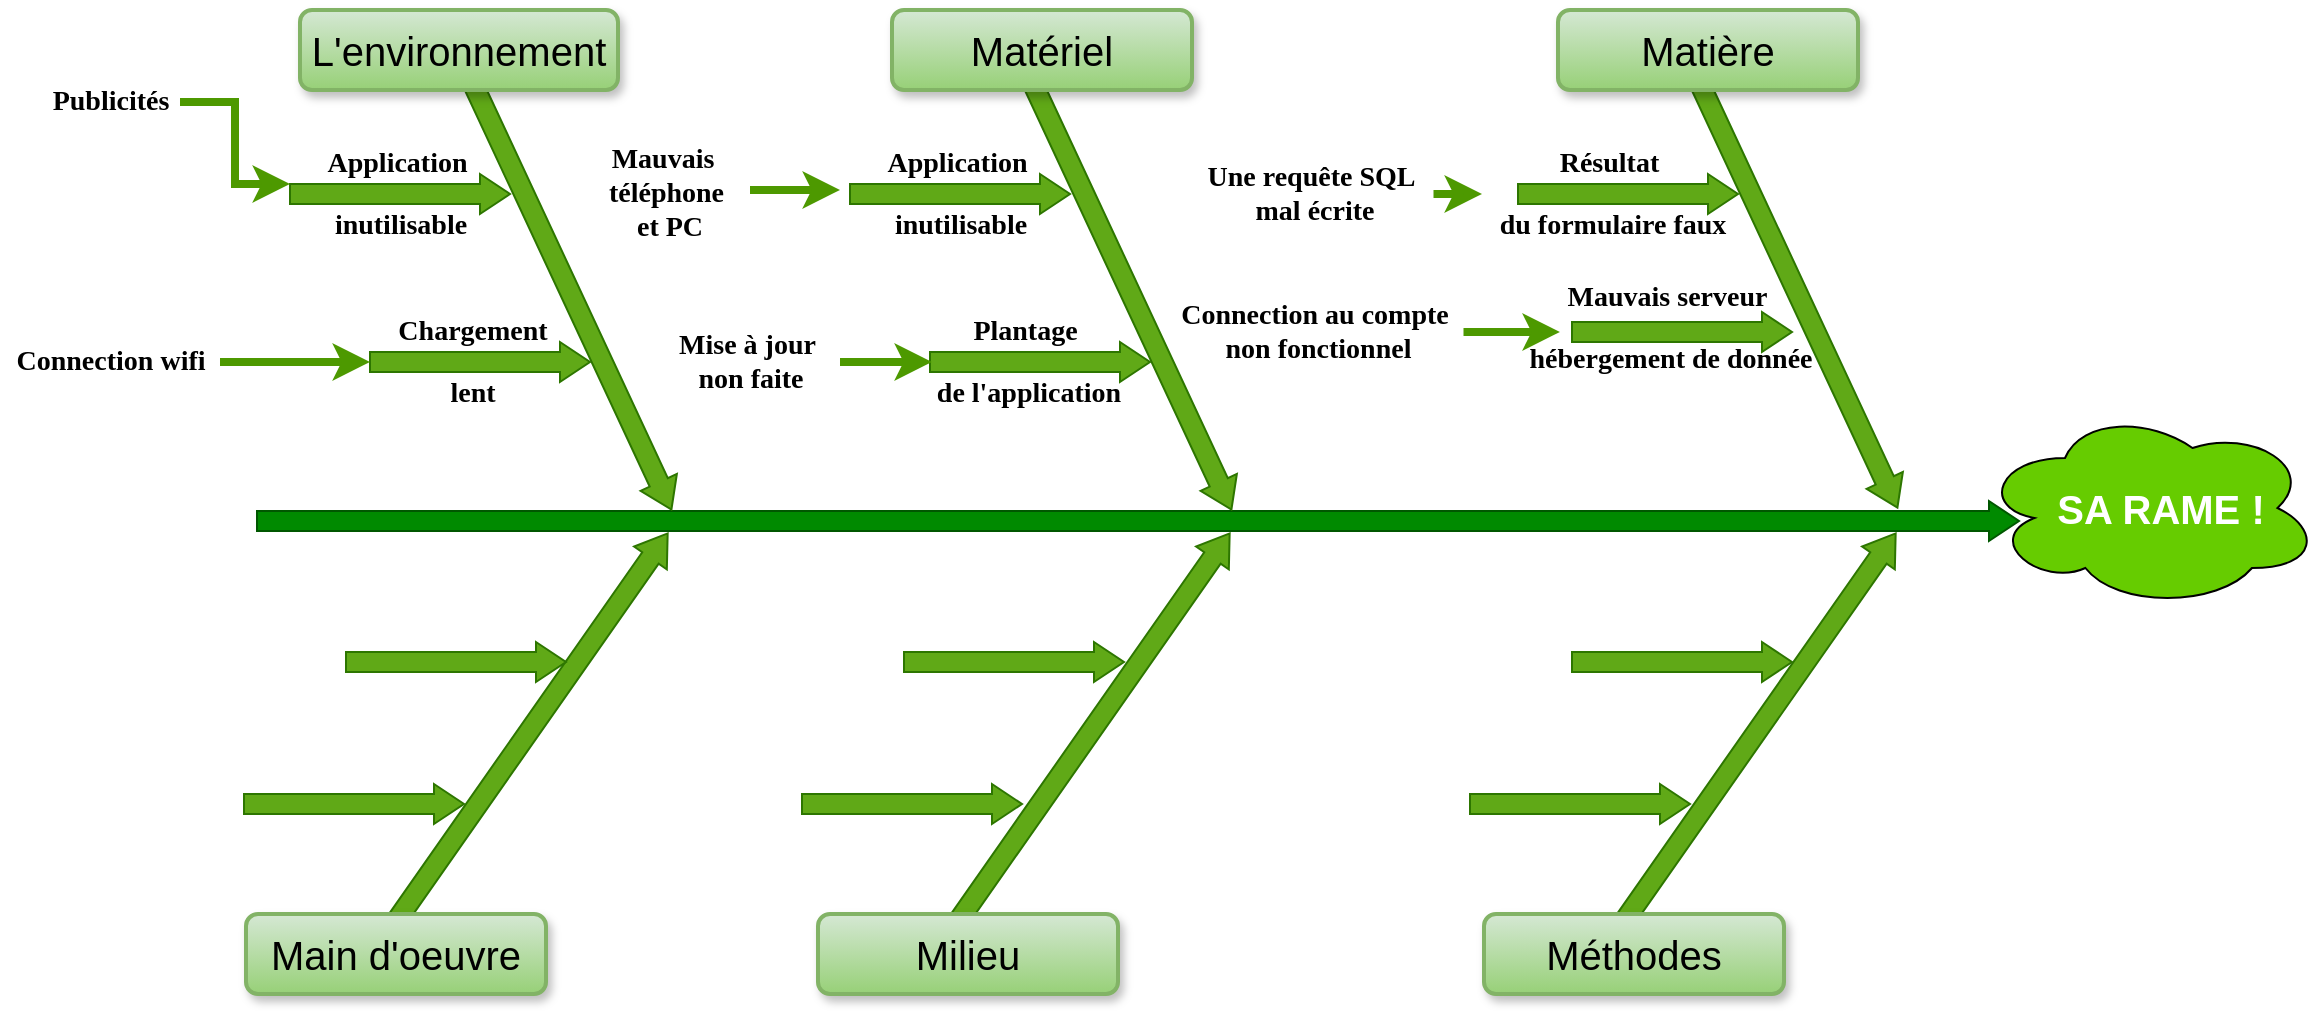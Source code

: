 <mxfile version="17.5.0" type="github">
  <diagram name="Page-1" id="b7a7eaba-c6c5-6fbe-34ae-1d3a4219ac39">
    <mxGraphModel dx="922" dy="471" grid="1" gridSize="10" guides="1" tooltips="1" connect="1" arrows="1" fold="1" page="1" pageScale="1.5" pageWidth="1169" pageHeight="826" background="none" math="0" shadow="0">
      <root>
        <mxCell id="0" style=";html=1;" />
        <mxCell id="1" style=";html=1;" parent="0" />
        <mxCell id="yY62R9y1dSUibu5uFj24-23" value="" style="ellipse;shape=cloud;whiteSpace=wrap;html=1;shadow=0;glass=0;sketch=0;fontFamily=Times New Roman;fontSize=14;fontColor=#000000;fillColor=#66CC00;" vertex="1" parent="1">
          <mxGeometry x="1150" y="563" width="170" height="100" as="geometry" />
        </mxCell>
        <mxCell id="279d4c6e8b4f5ae2-2" value="" style="html=1;shadow=0;dashed=0;align=center;verticalAlign=middle;shape=mxgraph.arrows2.arrow;dy=0.5;dx=15;direction=north;notch=0;rounded=0;strokeWidth=1;fontSize=20;rotation=35;fillColor=#60a917;fontColor=#ffffff;strokeColor=#2D7600;" parent="1" vertex="1">
          <mxGeometry x="415" y="604" width="20" height="240" as="geometry" />
        </mxCell>
        <mxCell id="279d4c6e8b4f5ae2-3" value="" style="html=1;shadow=0;dashed=0;align=center;verticalAlign=middle;shape=mxgraph.arrows2.arrow;dy=0.5;dx=15;direction=north;notch=0;rounded=0;strokeWidth=1;fontSize=20;rotation=35;fillColor=#60a917;fontColor=#ffffff;strokeColor=#2D7600;" parent="1" vertex="1">
          <mxGeometry x="696" y="604" width="20" height="240" as="geometry" />
        </mxCell>
        <mxCell id="279d4c6e8b4f5ae2-4" value="" style="html=1;shadow=0;dashed=0;align=center;verticalAlign=middle;shape=mxgraph.arrows2.arrow;dy=0.5;dx=15;direction=north;notch=0;rounded=0;strokeWidth=1;fontSize=20;rotation=35;fillColor=#60a917;fontColor=#ffffff;strokeColor=#2D7600;" parent="1" vertex="1">
          <mxGeometry x="1029" y="604" width="20" height="240" as="geometry" />
        </mxCell>
        <mxCell id="279d4c6e8b4f5ae2-5" value="" style="html=1;shadow=0;dashed=0;align=center;verticalAlign=middle;shape=mxgraph.arrows2.arrow;dy=0.5;dx=15;direction=north;notch=0;rounded=0;strokeWidth=1;fontSize=20;rotation=90;fillColor=#008a00;fontColor=#ffffff;strokeColor=#005700;" parent="1" vertex="1">
          <mxGeometry x="719" y="179" width="20" height="881" as="geometry" />
        </mxCell>
        <mxCell id="279d4c6e8b4f5ae2-6" value="" style="html=1;shadow=0;dashed=0;align=center;verticalAlign=middle;shape=mxgraph.arrows2.arrow;dy=0.5;dx=15;direction=north;notch=0;rounded=0;strokeWidth=1;fontSize=20;rotation=155;fillColor=#60a917;fontColor=#ffffff;strokeColor=#2D7600;" parent="1" vertex="1">
          <mxGeometry x="435" y="385" width="20" height="240" as="geometry" />
        </mxCell>
        <mxCell id="279d4c6e8b4f5ae2-7" value="" style="html=1;shadow=0;dashed=0;align=center;verticalAlign=middle;shape=mxgraph.arrows2.arrow;dy=0.5;dx=15;direction=north;notch=0;rounded=0;strokeWidth=1;fontSize=20;rotation=155;fillColor=#60a917;fontColor=#ffffff;strokeColor=#2D7600;" parent="1" vertex="1">
          <mxGeometry x="715" y="385" width="20" height="240" as="geometry" />
        </mxCell>
        <mxCell id="279d4c6e8b4f5ae2-8" value="" style="html=1;shadow=0;dashed=0;align=center;verticalAlign=middle;shape=mxgraph.arrows2.arrow;dy=0.5;dx=15;direction=north;notch=0;rounded=0;strokeWidth=1;fontSize=20;rotation=155;fillColor=#60a917;fontColor=#ffffff;strokeColor=#2D7600;" parent="1" vertex="1">
          <mxGeometry x="1048" y="384" width="20" height="240" as="geometry" />
        </mxCell>
        <mxCell id="279d4c6e8b4f5ae2-9" value="L&#39;environnement" style="rounded=1;whiteSpace=wrap;html=1;shadow=1;strokeWidth=2;fontSize=20;fillColor=#d5e8d4;gradientColor=#97d077;strokeColor=#82b366;" parent="1" vertex="1">
          <mxGeometry x="310" y="364" width="159" height="40" as="geometry" />
        </mxCell>
        <mxCell id="279d4c6e8b4f5ae2-10" value="Matériel" style="rounded=1;whiteSpace=wrap;html=1;shadow=1;strokeWidth=2;fontSize=20;fillColor=#d5e8d4;gradientColor=#97d077;strokeColor=#82b366;" parent="1" vertex="1">
          <mxGeometry x="606" y="364" width="150" height="40" as="geometry" />
        </mxCell>
        <mxCell id="279d4c6e8b4f5ae2-11" value="Matière" style="rounded=1;whiteSpace=wrap;html=1;shadow=1;strokeWidth=2;fontSize=20;fillColor=#d5e8d4;gradientColor=#97d077;strokeColor=#82b366;" parent="1" vertex="1">
          <mxGeometry x="939" y="364" width="150" height="40" as="geometry" />
        </mxCell>
        <mxCell id="279d4c6e8b4f5ae2-12" value="Main d&#39;oeuvre" style="rounded=1;whiteSpace=wrap;html=1;shadow=1;strokeWidth=2;fontSize=20;fillColor=#d5e8d4;gradientColor=#97d077;strokeColor=#82b366;" parent="1" vertex="1">
          <mxGeometry x="283" y="816" width="150" height="40" as="geometry" />
        </mxCell>
        <mxCell id="279d4c6e8b4f5ae2-13" value="Milieu" style="rounded=1;whiteSpace=wrap;html=1;shadow=1;strokeWidth=2;fontSize=20;fillColor=#d5e8d4;gradientColor=#97d077;strokeColor=#82b366;" parent="1" vertex="1">
          <mxGeometry x="569" y="816.0" width="150" height="40" as="geometry" />
        </mxCell>
        <mxCell id="279d4c6e8b4f5ae2-14" value="Méthodes" style="rounded=1;whiteSpace=wrap;html=1;shadow=1;strokeWidth=2;fontSize=20;fillColor=#d5e8d4;gradientColor=#97d077;strokeColor=#82b366;" parent="1" vertex="1">
          <mxGeometry x="902" y="816" width="150" height="40" as="geometry" />
        </mxCell>
        <mxCell id="279d4c6e8b4f5ae2-16" value="Event 1" style="html=1;shadow=0;dashed=0;align=center;verticalAlign=middle;shape=mxgraph.arrows2.arrow;dy=0.5;dx=15;direction=north;notch=0;rounded=0;strokeWidth=1;fontSize=20;rotation=90;horizontal=0;labelPosition=left;verticalLabelPosition=middle;fillColor=#60a917;fontColor=#ffffff;strokeColor=#2D7600;" parent="1" vertex="1">
          <mxGeometry x="350" y="401" width="20" height="110" as="geometry" />
        </mxCell>
        <mxCell id="279d4c6e8b4f5ae2-17" value="Event 2" style="html=1;shadow=0;dashed=0;align=center;verticalAlign=middle;shape=mxgraph.arrows2.arrow;dy=0.5;dx=15;direction=north;notch=0;rounded=0;strokeWidth=1;fontSize=20;rotation=90;horizontal=0;labelPosition=left;verticalLabelPosition=middle;fillColor=#60a917;fontColor=#ffffff;strokeColor=#2D7600;" parent="1" vertex="1">
          <mxGeometry x="630" y="401" width="20" height="110" as="geometry" />
        </mxCell>
        <mxCell id="279d4c6e8b4f5ae2-18" value="Event 3" style="html=1;shadow=0;dashed=0;align=center;verticalAlign=middle;shape=mxgraph.arrows2.arrow;dy=0.5;dx=15;direction=north;notch=0;rounded=0;strokeWidth=1;fontSize=20;rotation=90;horizontal=0;labelPosition=left;verticalLabelPosition=middle;fillColor=#60a917;fontColor=#ffffff;strokeColor=#2D7600;" parent="1" vertex="1">
          <mxGeometry x="964" y="401" width="20" height="110" as="geometry" />
        </mxCell>
        <mxCell id="279d4c6e8b4f5ae2-19" value="Event 10" style="html=1;shadow=0;dashed=0;align=center;verticalAlign=middle;shape=mxgraph.arrows2.arrow;dy=0.5;dx=15;direction=north;notch=0;rounded=0;strokeWidth=1;fontSize=20;rotation=90;horizontal=0;labelPosition=left;verticalLabelPosition=middle;fillColor=#60a917;fontColor=#ffffff;strokeColor=#2D7600;" parent="1" vertex="1">
          <mxGeometry x="327" y="706" width="20" height="110" as="geometry" />
        </mxCell>
        <mxCell id="279d4c6e8b4f5ae2-20" value="Event 11" style="html=1;shadow=0;dashed=0;align=center;verticalAlign=middle;shape=mxgraph.arrows2.arrow;dy=0.5;dx=15;direction=north;notch=0;rounded=0;strokeWidth=1;fontSize=20;rotation=90;horizontal=0;labelPosition=left;verticalLabelPosition=middle;fillColor=#60a917;fontColor=#ffffff;strokeColor=#2D7600;" parent="1" vertex="1">
          <mxGeometry x="606" y="706" width="20" height="110" as="geometry" />
        </mxCell>
        <mxCell id="279d4c6e8b4f5ae2-21" value="Event 12" style="html=1;shadow=0;dashed=0;align=center;verticalAlign=middle;shape=mxgraph.arrows2.arrow;dy=0.5;dx=15;direction=north;notch=0;rounded=0;strokeWidth=1;fontSize=20;rotation=90;horizontal=0;labelPosition=left;verticalLabelPosition=middle;fillColor=#60a917;fontColor=#ffffff;strokeColor=#2D7600;" parent="1" vertex="1">
          <mxGeometry x="940" y="706" width="20" height="110" as="geometry" />
        </mxCell>
        <mxCell id="279d4c6e8b4f5ae2-22" value="Event 4" style="html=1;shadow=0;dashed=0;align=center;verticalAlign=middle;shape=mxgraph.arrows2.arrow;dy=0.5;dx=15;direction=north;notch=0;rounded=0;strokeWidth=1;fontSize=20;rotation=90;horizontal=0;labelPosition=left;verticalLabelPosition=middle;fillColor=#60a917;fontColor=#ffffff;strokeColor=#2D7600;" parent="1" vertex="1">
          <mxGeometry x="390" y="485" width="20" height="110" as="geometry" />
        </mxCell>
        <mxCell id="279d4c6e8b4f5ae2-23" value="Event 5" style="html=1;shadow=0;dashed=0;align=center;verticalAlign=middle;shape=mxgraph.arrows2.arrow;dy=0.5;dx=15;direction=north;notch=0;rounded=0;strokeWidth=1;fontSize=20;rotation=90;horizontal=0;labelPosition=left;verticalLabelPosition=middle;fillColor=#60a917;fontColor=#ffffff;strokeColor=#2D7600;" parent="1" vertex="1">
          <mxGeometry x="670" y="485" width="20" height="110" as="geometry" />
        </mxCell>
        <mxCell id="279d4c6e8b4f5ae2-24" value="Event 6" style="html=1;shadow=0;dashed=0;align=center;verticalAlign=middle;shape=mxgraph.arrows2.arrow;dy=0.5;dx=15;direction=north;notch=0;rounded=0;strokeWidth=1;fontSize=20;rotation=90;horizontal=0;labelPosition=left;verticalLabelPosition=middle;fillColor=#60a917;fontColor=#ffffff;strokeColor=#2D7600;" parent="1" vertex="1">
          <mxGeometry x="991" y="470" width="20" height="110" as="geometry" />
        </mxCell>
        <mxCell id="279d4c6e8b4f5ae2-25" value="Event 7" style="html=1;shadow=0;dashed=0;align=center;verticalAlign=middle;shape=mxgraph.arrows2.arrow;dy=0.5;dx=15;direction=north;notch=0;rounded=0;strokeWidth=1;fontSize=20;rotation=90;horizontal=0;labelPosition=left;verticalLabelPosition=middle;fillColor=#60a917;fontColor=#ffffff;strokeColor=#2D7600;" parent="1" vertex="1">
          <mxGeometry x="378" y="635" width="20" height="110" as="geometry" />
        </mxCell>
        <mxCell id="279d4c6e8b4f5ae2-26" value="Event 8" style="html=1;shadow=0;dashed=0;align=center;verticalAlign=middle;shape=mxgraph.arrows2.arrow;dy=0.5;dx=15;direction=north;notch=0;rounded=0;strokeWidth=1;fontSize=20;rotation=90;horizontal=0;labelPosition=left;verticalLabelPosition=middle;fillColor=#60a917;fontColor=#ffffff;strokeColor=#2D7600;" parent="1" vertex="1">
          <mxGeometry x="657" y="635" width="20" height="110" as="geometry" />
        </mxCell>
        <mxCell id="279d4c6e8b4f5ae2-27" value="Event 9" style="html=1;shadow=0;dashed=0;align=center;verticalAlign=middle;shape=mxgraph.arrows2.arrow;dy=0.5;dx=15;direction=north;notch=0;rounded=0;strokeWidth=1;fontSize=20;rotation=90;horizontal=0;labelPosition=left;verticalLabelPosition=middle;fillColor=#60a917;fontColor=#ffffff;strokeColor=#2D7600;" parent="1" vertex="1">
          <mxGeometry x="991" y="635" width="20" height="110" as="geometry" />
        </mxCell>
        <mxCell id="yY62R9y1dSUibu5uFj24-2" value="&lt;h3&gt;&lt;font color=&quot;#ffffff&quot; style=&quot;font-size: 20px&quot;&gt;SA RAME !&lt;/font&gt;&lt;/h3&gt;" style="text;html=1;resizable=0;autosize=1;align=center;verticalAlign=middle;points=[];fillColor=none;strokeColor=none;rounded=0;shadow=0;glass=0;sketch=0;" vertex="1" parent="1">
          <mxGeometry x="1180" y="588" width="120" height="50" as="geometry" />
        </mxCell>
        <mxCell id="yY62R9y1dSUibu5uFj24-33" style="edgeStyle=orthogonalEdgeStyle;rounded=0;orthogonalLoop=1;jettySize=auto;html=1;entryX=0;entryY=0;entryDx=0;entryDy=5;entryPerimeter=0;fontFamily=Times New Roman;fontSize=14;fontColor=#000000;strokeColor=#4D9900;strokeWidth=4;" edge="1" parent="1" source="yY62R9y1dSUibu5uFj24-8" target="279d4c6e8b4f5ae2-16">
          <mxGeometry relative="1" as="geometry" />
        </mxCell>
        <mxCell id="yY62R9y1dSUibu5uFj24-8" value="&lt;h3 style=&quot;font-size: 14px;&quot;&gt;&lt;font style=&quot;font-size: 14px;&quot;&gt;Publicités&lt;/font&gt;&lt;/h3&gt;" style="text;html=1;resizable=0;autosize=1;align=center;verticalAlign=middle;points=[];fillColor=none;strokeColor=none;rounded=0;shadow=0;glass=0;sketch=0;fontColor=#000000;fontSize=14;fontStyle=0;fontFamily=Times New Roman;labelBorderColor=none;strokeWidth=15;" vertex="1" parent="1">
          <mxGeometry x="180" y="385" width="70" height="50" as="geometry" />
        </mxCell>
        <mxCell id="yY62R9y1dSUibu5uFj24-9" value="&lt;h3 style=&quot;font-size: 14px&quot;&gt;&lt;font style=&quot;font-size: 14px&quot;&gt;Application&amp;nbsp;&lt;/font&gt;&lt;/h3&gt;&lt;h3 style=&quot;font-size: 14px&quot;&gt;&lt;font style=&quot;font-size: 14px&quot;&gt;inutilisable&lt;/font&gt;&lt;/h3&gt;" style="text;html=1;resizable=0;autosize=1;align=center;verticalAlign=middle;points=[];fillColor=none;strokeColor=none;rounded=0;shadow=0;glass=0;sketch=0;fontColor=#000000;fontSize=14;fontFamily=Times New Roman;" vertex="1" parent="1">
          <mxGeometry x="315" y="416" width="90" height="80" as="geometry" />
        </mxCell>
        <mxCell id="yY62R9y1dSUibu5uFj24-34" style="edgeStyle=orthogonalEdgeStyle;rounded=0;orthogonalLoop=1;jettySize=auto;html=1;fontFamily=Times New Roman;fontSize=14;fontColor=#000000;strokeColor=#4D9900;strokeWidth=4;entryX=0;entryY=0.5;entryDx=0;entryDy=0;entryPerimeter=0;" edge="1" parent="1" source="yY62R9y1dSUibu5uFj24-11" target="279d4c6e8b4f5ae2-22">
          <mxGeometry relative="1" as="geometry">
            <mxPoint x="340" y="540.0" as="targetPoint" />
          </mxGeometry>
        </mxCell>
        <mxCell id="yY62R9y1dSUibu5uFj24-11" value="&lt;h3 style=&quot;font-size: 14px&quot;&gt;&lt;font style=&quot;font-size: 14px&quot;&gt;Connection&amp;nbsp;&lt;/font&gt;wifi&lt;/h3&gt;" style="text;html=1;resizable=0;autosize=1;align=center;verticalAlign=middle;points=[];fillColor=none;strokeColor=none;rounded=0;shadow=0;glass=0;sketch=0;fontColor=#000000;fontSize=14;fontFamily=Times New Roman;" vertex="1" parent="1">
          <mxGeometry x="160" y="515" width="110" height="50" as="geometry" />
        </mxCell>
        <mxCell id="yY62R9y1dSUibu5uFj24-12" value="&lt;h3 style=&quot;font-size: 14px&quot;&gt;Chargement&lt;/h3&gt;&lt;h3 style=&quot;font-size: 14px&quot;&gt;lent&lt;/h3&gt;" style="text;html=1;resizable=0;autosize=1;align=center;verticalAlign=middle;points=[];fillColor=none;strokeColor=none;rounded=0;shadow=0;glass=0;sketch=0;fontColor=#000000;fontSize=14;fontFamily=Times New Roman;" vertex="1" parent="1">
          <mxGeometry x="351" y="500" width="90" height="80" as="geometry" />
        </mxCell>
        <mxCell id="yY62R9y1dSUibu5uFj24-45" style="edgeStyle=orthogonalEdgeStyle;rounded=0;orthogonalLoop=1;jettySize=auto;html=1;fontFamily=Times New Roman;fontSize=7;fontColor=#66CC00;strokeColor=#4D9900;strokeWidth=4;" edge="1" parent="1" source="yY62R9y1dSUibu5uFj24-14">
          <mxGeometry relative="1" as="geometry">
            <mxPoint x="580" y="454" as="targetPoint" />
          </mxGeometry>
        </mxCell>
        <mxCell id="yY62R9y1dSUibu5uFj24-14" value="&#xa;Mauvais  &#xa;téléphone &#xa;et PC&#xa;" style="text;resizable=0;autosize=1;align=center;verticalAlign=middle;points=[];fillColor=none;strokeColor=none;rounded=0;shadow=0;glass=0;sketch=0;fontColor=#000000;fontSize=14;spacing=0;fontFamily=Times New Roman;horizontal=1;labelBackgroundColor=none;fontStyle=1" vertex="1" parent="1">
          <mxGeometry x="455" y="419" width="80" height="70" as="geometry" />
        </mxCell>
        <mxCell id="yY62R9y1dSUibu5uFj24-15" value="&lt;h3 style=&quot;font-size: 14px&quot;&gt;&lt;font style=&quot;font-size: 14px&quot;&gt;Application&amp;nbsp;&lt;/font&gt;&lt;/h3&gt;&lt;h3 style=&quot;font-size: 14px&quot;&gt;&lt;font style=&quot;font-size: 14px&quot;&gt;inutilisable&lt;/font&gt;&lt;/h3&gt;" style="text;html=1;resizable=0;autosize=1;align=center;verticalAlign=middle;points=[];fillColor=none;strokeColor=none;rounded=0;shadow=0;glass=0;sketch=0;fontColor=#000000;fontSize=14;fontFamily=Times New Roman;" vertex="1" parent="1">
          <mxGeometry x="595" y="416" width="90" height="80" as="geometry" />
        </mxCell>
        <mxCell id="yY62R9y1dSUibu5uFj24-19" value="&lt;h3 style=&quot;font-size: 14px&quot;&gt;&lt;br&gt;&lt;/h3&gt;" style="text;html=1;resizable=0;autosize=1;align=center;verticalAlign=middle;points=[];fillColor=none;strokeColor=none;rounded=0;shadow=0;glass=0;sketch=0;fontColor=#000000;fontSize=14;fontFamily=Times New Roman;" vertex="1" parent="1">
          <mxGeometry x="664" y="515" width="20" height="50" as="geometry" />
        </mxCell>
        <mxCell id="yY62R9y1dSUibu5uFj24-43" style="edgeStyle=orthogonalEdgeStyle;rounded=0;orthogonalLoop=1;jettySize=auto;html=1;fontFamily=Times New Roman;fontSize=7;fontColor=#66CC00;strokeColor=#4D9900;strokeWidth=4;" edge="1" parent="1" source="yY62R9y1dSUibu5uFj24-21" target="yY62R9y1dSUibu5uFj24-22">
          <mxGeometry relative="1" as="geometry">
            <mxPoint x="900" y="456" as="targetPoint" />
          </mxGeometry>
        </mxCell>
        <mxCell id="yY62R9y1dSUibu5uFj24-21" value="Une requête SQL&amp;nbsp;&lt;br&gt;mal écrite" style="text;resizable=0;autosize=1;align=center;verticalAlign=middle;points=[];fillColor=none;strokeColor=none;rounded=0;shadow=0;glass=0;sketch=0;fontColor=#000000;fontSize=14;fontStyle=1;fontFamily=Times New Roman;labelBorderColor=none;html=1;" vertex="1" parent="1">
          <mxGeometry x="756.75" y="436" width="120" height="40" as="geometry" />
        </mxCell>
        <mxCell id="yY62R9y1dSUibu5uFj24-22" value="&lt;h3 style=&quot;font-size: 14px&quot;&gt;Résultat&amp;nbsp;&lt;/h3&gt;&lt;h3 style=&quot;font-size: 14px&quot;&gt;du formulaire faux&lt;/h3&gt;" style="text;html=1;resizable=0;autosize=1;align=center;verticalAlign=middle;points=[];fillColor=none;strokeColor=none;rounded=0;shadow=0;glass=0;sketch=0;fontColor=#000000;fontSize=14;fontFamily=Times New Roman;" vertex="1" parent="1">
          <mxGeometry x="901" y="416" width="130" height="80" as="geometry" />
        </mxCell>
        <mxCell id="yY62R9y1dSUibu5uFj24-24" value="&lt;h3 style=&quot;font-size: 14px&quot;&gt;Plantage&amp;nbsp;&lt;/h3&gt;&lt;h3 style=&quot;font-size: 14px&quot;&gt;de l&#39;application&lt;/h3&gt;" style="text;html=1;resizable=0;autosize=1;align=center;verticalAlign=middle;points=[];fillColor=none;strokeColor=none;rounded=0;shadow=0;glass=0;sketch=0;fontColor=#000000;fontSize=14;fontFamily=Times New Roman;" vertex="1" parent="1">
          <mxGeometry x="619" y="500" width="110" height="80" as="geometry" />
        </mxCell>
        <mxCell id="yY62R9y1dSUibu5uFj24-38" style="edgeStyle=orthogonalEdgeStyle;rounded=0;orthogonalLoop=1;jettySize=auto;html=1;entryX=0.009;entryY=0.5;entryDx=0;entryDy=0;entryPerimeter=0;fontFamily=Times New Roman;fontSize=14;fontColor=#000000;strokeColor=#4D9900;strokeWidth=4;" edge="1" parent="1" source="yY62R9y1dSUibu5uFj24-25">
          <mxGeometry relative="1" as="geometry">
            <mxPoint x="586" y="540.0" as="sourcePoint" />
            <mxPoint x="625.99" y="540.0" as="targetPoint" />
          </mxGeometry>
        </mxCell>
        <mxCell id="yY62R9y1dSUibu5uFj24-25" value="Mise à jour&amp;nbsp;&lt;br&gt;non faite" style="text;resizable=0;autosize=1;align=center;verticalAlign=middle;points=[];fillColor=none;strokeColor=none;rounded=0;shadow=0;glass=0;sketch=0;fontColor=#000000;fontSize=14;fontFamily=Times New Roman;html=1;fontStyle=1" vertex="1" parent="1">
          <mxGeometry x="490" y="520" width="90" height="40" as="geometry" />
        </mxCell>
        <mxCell id="yY62R9y1dSUibu5uFj24-46" value="&lt;h3 style=&quot;font-size: 14px&quot;&gt;Mauvais serveur&amp;nbsp;&lt;/h3&gt;&lt;h3 style=&quot;font-size: 14px&quot;&gt;hébergement de donnée&lt;/h3&gt;" style="text;html=1;resizable=0;autosize=1;align=center;verticalAlign=middle;points=[];fillColor=none;strokeColor=none;rounded=0;shadow=0;glass=0;sketch=0;fontColor=#000000;fontSize=14;fontFamily=Times New Roman;" vertex="1" parent="1">
          <mxGeometry x="915" y="483" width="160" height="80" as="geometry" />
        </mxCell>
        <mxCell id="yY62R9y1dSUibu5uFj24-48" style="edgeStyle=orthogonalEdgeStyle;rounded=0;orthogonalLoop=1;jettySize=auto;html=1;entryX=0.156;entryY=0.525;entryDx=0;entryDy=0;entryPerimeter=0;fontFamily=Times New Roman;fontSize=7;fontColor=#66CC00;strokeColor=#4D9900;strokeWidth=4;" edge="1" parent="1" source="yY62R9y1dSUibu5uFj24-47" target="yY62R9y1dSUibu5uFj24-46">
          <mxGeometry relative="1" as="geometry" />
        </mxCell>
        <mxCell id="yY62R9y1dSUibu5uFj24-47" value="Connection au compte&lt;br&gt;&amp;nbsp;non fonctionnel" style="text;resizable=0;autosize=1;align=center;verticalAlign=middle;points=[];fillColor=none;strokeColor=none;rounded=0;shadow=0;glass=0;sketch=0;fontColor=#000000;fontSize=14;fontStyle=1;fontFamily=Times New Roman;labelBorderColor=none;html=1;" vertex="1" parent="1">
          <mxGeometry x="741.75" y="505" width="150" height="40" as="geometry" />
        </mxCell>
      </root>
    </mxGraphModel>
  </diagram>
</mxfile>
